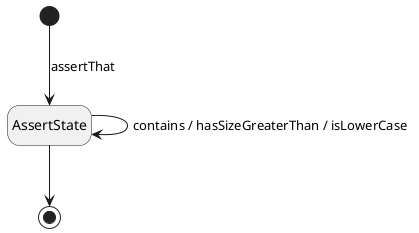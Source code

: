 @startuml
hide empty description
[*] --> AssertState: assertThat
AssertState --> [*]

AssertState --> AssertState: contains / hasSizeGreaterThan / isLowerCase
@enduml
